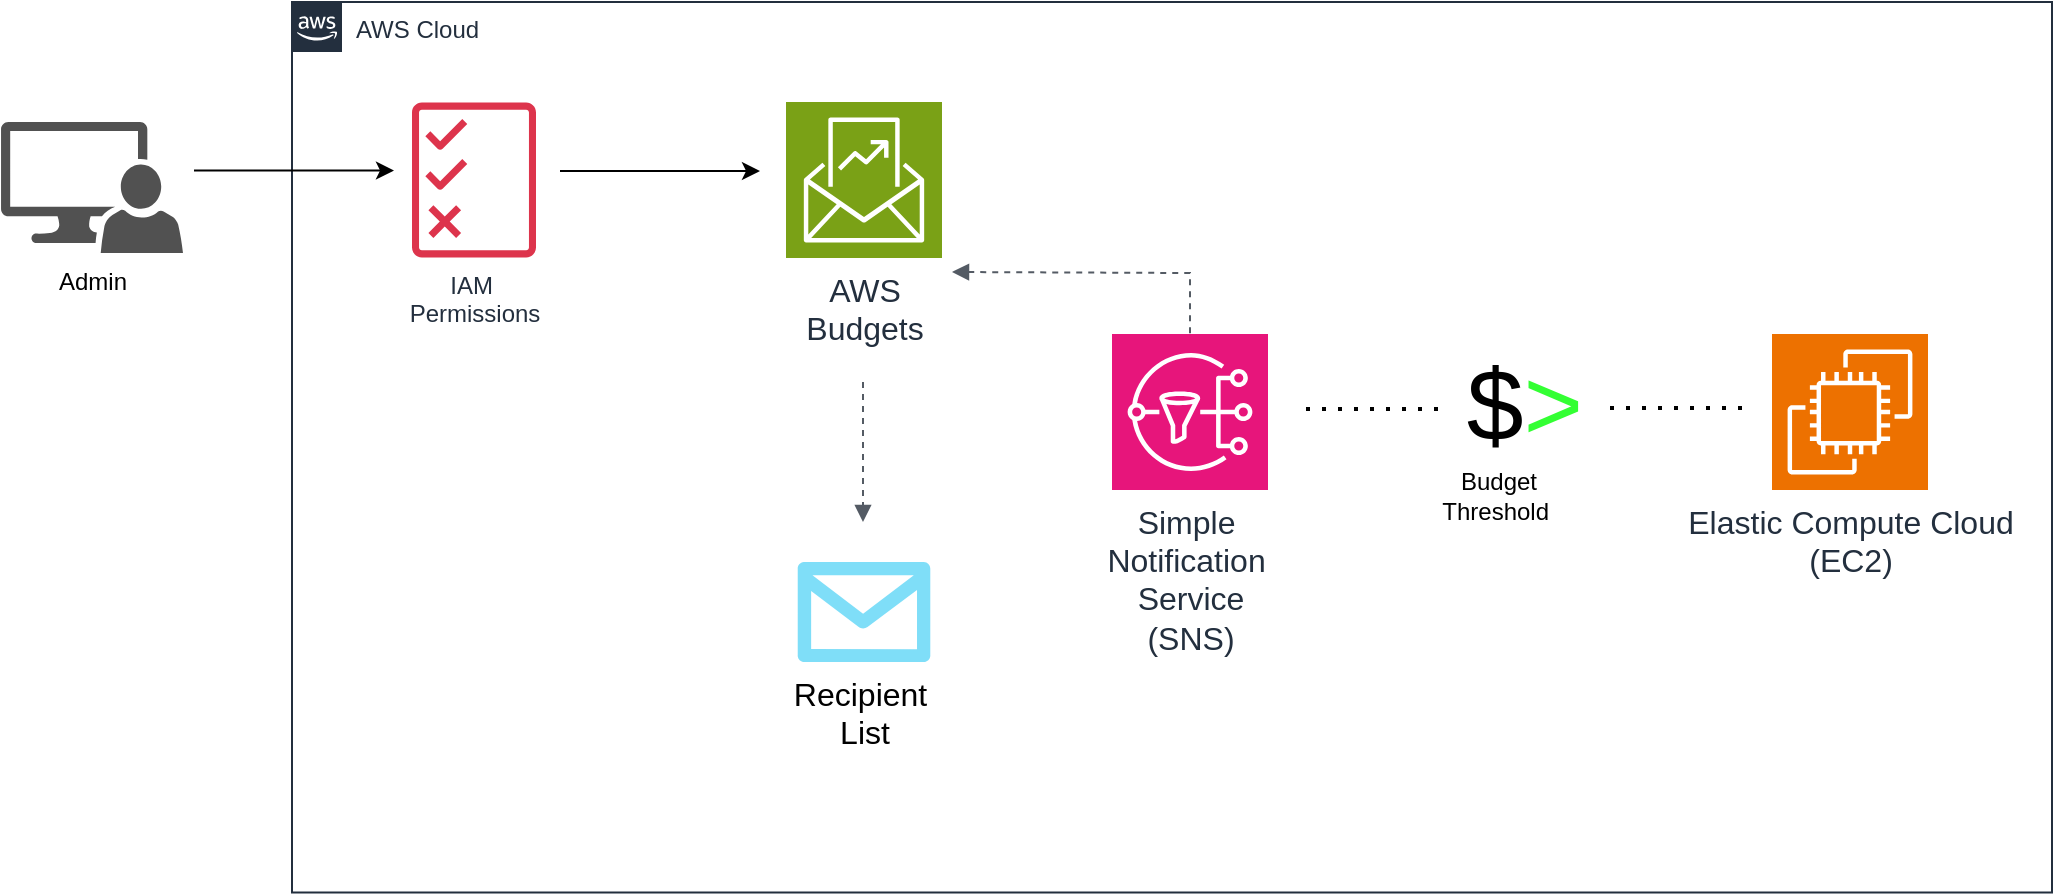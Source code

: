 <mxfile version="24.4.13" type="github">
  <diagram id="Ht1M8jgEwFfnCIfOTk4-" name="Page-1">
    <mxGraphModel dx="1366" dy="1508" grid="1" gridSize="10" guides="1" tooltips="1" connect="1" arrows="1" fold="1" page="1" pageScale="1" pageWidth="1169" pageHeight="827" math="0" shadow="0">
      <root>
        <mxCell id="0" />
        <mxCell id="1" parent="0" />
        <mxCell id="UEzPUAAOIrF-is8g5C7q-175" value="AWS Cloud" style="points=[[0,0],[0.25,0],[0.5,0],[0.75,0],[1,0],[1,0.25],[1,0.5],[1,0.75],[1,1],[0.75,1],[0.5,1],[0.25,1],[0,1],[0,0.75],[0,0.5],[0,0.25]];outlineConnect=0;gradientColor=none;html=1;whiteSpace=wrap;fontSize=12;fontStyle=0;shape=mxgraph.aws4.group;grIcon=mxgraph.aws4.group_aws_cloud_alt;strokeColor=#232F3E;fillColor=none;verticalAlign=top;align=left;spacingLeft=30;fontColor=#232F3E;dashed=0;labelBackgroundColor=#ffffff;container=1;pointerEvents=0;collapsible=0;recursiveResize=0;" parent="1" vertex="1">
          <mxGeometry x="270" y="-660" width="880" height="445.3" as="geometry" />
        </mxCell>
        <mxCell id="4ki6s9rbF5oXUOvjLeyN-1" value="&lt;font style=&quot;font-size: 16px;&quot;&gt;&lt;span style=&quot;&quot;&gt;AWS&lt;/span&gt;&lt;br&gt;&lt;font style=&quot;font-size: 16px;&quot;&gt;Budgets&lt;/font&gt;&lt;/font&gt;" style="sketch=0;points=[[0,0,0],[0.25,0,0],[0.5,0,0],[0.75,0,0],[1,0,0],[0,1,0],[0.25,1,0],[0.5,1,0],[0.75,1,0],[1,1,0],[0,0.25,0],[0,0.5,0],[0,0.75,0],[1,0.25,0],[1,0.5,0],[1,0.75,0]];outlineConnect=0;fontColor=#232F3E;fillColor=#7AA116;strokeColor=#ffffff;dashed=0;verticalLabelPosition=bottom;verticalAlign=top;align=center;html=1;fontSize=12;fontStyle=0;aspect=fixed;shape=mxgraph.aws4.resourceIcon;resIcon=mxgraph.aws4.budgets_2;" vertex="1" parent="UEzPUAAOIrF-is8g5C7q-175">
          <mxGeometry x="247" y="50" width="78" height="78" as="geometry" />
        </mxCell>
        <mxCell id="4ki6s9rbF5oXUOvjLeyN-23" value="&lt;font style=&quot;font-size: 16px;&quot;&gt;Recipient&amp;nbsp;&lt;/font&gt;&lt;div style=&quot;font-size: 16px;&quot;&gt;&lt;font style=&quot;font-size: 16px;&quot;&gt;List&lt;/font&gt;&lt;/div&gt;&lt;div style=&quot;font-size: 14px;&quot;&gt;&lt;br style=&quot;font-size: 14px;&quot;&gt;&lt;/div&gt;" style="verticalLabelPosition=bottom;html=1;verticalAlign=top;align=center;strokeColor=none;fillColor=#00BEF2;shape=mxgraph.azure.message;pointerEvents=1;fontSize=14;" vertex="1" parent="UEzPUAAOIrF-is8g5C7q-175">
          <mxGeometry x="252.67" y="280" width="66.67" height="50" as="geometry" />
        </mxCell>
        <mxCell id="4ki6s9rbF5oXUOvjLeyN-24" value="&lt;font style=&quot;font-size: 16px;&quot;&gt;Simple&amp;nbsp;&lt;/font&gt;&lt;div&gt;&lt;font style=&quot;font-size: 16px;&quot;&gt;Notification&amp;nbsp;&lt;/font&gt;&lt;/div&gt;&lt;div&gt;&lt;font style=&quot;font-size: 16px;&quot;&gt;Service&lt;/font&gt;&lt;div style=&quot;font-size: 16px;&quot;&gt;&lt;font style=&quot;font-size: 16px;&quot;&gt;(SNS)&lt;/font&gt;&lt;/div&gt;&lt;/div&gt;" style="sketch=0;points=[[0,0,0],[0.25,0,0],[0.5,0,0],[0.75,0,0],[1,0,0],[0,1,0],[0.25,1,0],[0.5,1,0],[0.75,1,0],[1,1,0],[0,0.25,0],[0,0.5,0],[0,0.75,0],[1,0.25,0],[1,0.5,0],[1,0.75,0]];outlineConnect=0;fontColor=#232F3E;fillColor=#E7157B;strokeColor=#ffffff;dashed=0;verticalLabelPosition=bottom;verticalAlign=top;align=center;html=1;fontSize=12;fontStyle=0;aspect=fixed;shape=mxgraph.aws4.resourceIcon;resIcon=mxgraph.aws4.sns;" vertex="1" parent="UEzPUAAOIrF-is8g5C7q-175">
          <mxGeometry x="410" y="166" width="78" height="78" as="geometry" />
        </mxCell>
        <mxCell id="4ki6s9rbF5oXUOvjLeyN-28" value="" style="edgeStyle=orthogonalEdgeStyle;html=1;endArrow=block;elbow=vertical;startArrow=none;endFill=1;strokeColor=#545B64;rounded=0;dashed=1;" edge="1" parent="UEzPUAAOIrF-is8g5C7q-175">
          <mxGeometry width="100" relative="1" as="geometry">
            <mxPoint x="285.5" y="190" as="sourcePoint" />
            <mxPoint x="285.5" y="260" as="targetPoint" />
          </mxGeometry>
        </mxCell>
        <mxCell id="4ki6s9rbF5oXUOvjLeyN-5" value="IAM&amp;nbsp;&lt;br&gt;Permissions" style="sketch=0;outlineConnect=0;fontColor=#232F3E;gradientColor=none;fillColor=#DD344C;strokeColor=none;dashed=0;verticalLabelPosition=bottom;verticalAlign=top;align=center;html=1;fontSize=12;fontStyle=0;aspect=fixed;pointerEvents=1;shape=mxgraph.aws4.permissions;" vertex="1" parent="UEzPUAAOIrF-is8g5C7q-175">
          <mxGeometry x="60" y="50" width="62" height="78" as="geometry" />
        </mxCell>
        <mxCell id="4ki6s9rbF5oXUOvjLeyN-34" value="" style="edgeStyle=none;orthogonalLoop=1;jettySize=auto;html=1;rounded=0;" edge="1" parent="UEzPUAAOIrF-is8g5C7q-175">
          <mxGeometry width="100" relative="1" as="geometry">
            <mxPoint x="134" y="84.5" as="sourcePoint" />
            <mxPoint x="234" y="84.5" as="targetPoint" />
            <Array as="points" />
          </mxGeometry>
        </mxCell>
        <mxCell id="4ki6s9rbF5oXUOvjLeyN-35" value="&lt;font style=&quot;font-size: 16px;&quot;&gt;Elastic Compute Cloud&lt;/font&gt;&lt;div&gt;&lt;font style=&quot;font-size: 16px;&quot;&gt;(EC2)&lt;/font&gt;&lt;/div&gt;" style="sketch=0;points=[[0,0,0],[0.25,0,0],[0.5,0,0],[0.75,0,0],[1,0,0],[0,1,0],[0.25,1,0],[0.5,1,0],[0.75,1,0],[1,1,0],[0,0.25,0],[0,0.5,0],[0,0.75,0],[1,0.25,0],[1,0.5,0],[1,0.75,0]];outlineConnect=0;fontColor=#232F3E;fillColor=#ED7100;strokeColor=#ffffff;dashed=0;verticalLabelPosition=bottom;verticalAlign=top;align=center;html=1;fontSize=12;fontStyle=0;aspect=fixed;shape=mxgraph.aws4.resourceIcon;resIcon=mxgraph.aws4.ec2;" vertex="1" parent="UEzPUAAOIrF-is8g5C7q-175">
          <mxGeometry x="740" y="166" width="78" height="78" as="geometry" />
        </mxCell>
        <mxCell id="4ki6s9rbF5oXUOvjLeyN-45" value="" style="endArrow=none;dashed=1;html=1;dashPattern=1 3;strokeWidth=2;rounded=0;" edge="1" parent="UEzPUAAOIrF-is8g5C7q-175">
          <mxGeometry width="50" height="50" relative="1" as="geometry">
            <mxPoint x="659" y="203" as="sourcePoint" />
            <mxPoint x="726" y="203" as="targetPoint" />
          </mxGeometry>
        </mxCell>
        <mxCell id="4ki6s9rbF5oXUOvjLeyN-36" value="&lt;font style=&quot;font-size: 51px;&quot;&gt;$&lt;font color=&quot;#33ff33&quot;&gt;&amp;gt;&lt;/font&gt;&amp;nbsp;&lt;/font&gt;" style="text;html=1;align=center;verticalAlign=middle;resizable=0;points=[];autosize=1;strokeColor=none;fillColor=none;" vertex="1" parent="UEzPUAAOIrF-is8g5C7q-175">
          <mxGeometry x="573" y="166" width="100" height="70" as="geometry" />
        </mxCell>
        <mxCell id="4ki6s9rbF5oXUOvjLeyN-46" value="" style="endArrow=none;dashed=1;html=1;dashPattern=1 3;strokeWidth=2;rounded=0;" edge="1" parent="UEzPUAAOIrF-is8g5C7q-175">
          <mxGeometry width="50" height="50" relative="1" as="geometry">
            <mxPoint x="507" y="203.5" as="sourcePoint" />
            <mxPoint x="574" y="203.5" as="targetPoint" />
          </mxGeometry>
        </mxCell>
        <mxCell id="4ki6s9rbF5oXUOvjLeyN-47" value="&lt;div&gt;&lt;br&gt;&lt;/div&gt;Budget&lt;div&gt;Threshold&amp;nbsp;&lt;/div&gt;" style="text;html=1;align=center;verticalAlign=middle;resizable=0;points=[];autosize=1;strokeColor=none;fillColor=none;" vertex="1" parent="UEzPUAAOIrF-is8g5C7q-175">
          <mxGeometry x="563" y="210" width="80" height="60" as="geometry" />
        </mxCell>
        <mxCell id="4ki6s9rbF5oXUOvjLeyN-26" value="" style="edgeStyle=orthogonalEdgeStyle;html=1;endArrow=none;elbow=vertical;startArrow=block;startFill=1;strokeColor=#545B64;rounded=0;dashed=1;" edge="1" parent="1" target="4ki6s9rbF5oXUOvjLeyN-24">
          <mxGeometry width="100" relative="1" as="geometry">
            <mxPoint x="600" y="-525" as="sourcePoint" />
            <mxPoint x="641" y="-526" as="targetPoint" />
          </mxGeometry>
        </mxCell>
        <mxCell id="4ki6s9rbF5oXUOvjLeyN-11" value="Admin" style="sketch=0;pointerEvents=1;shadow=0;dashed=0;html=1;strokeColor=none;labelPosition=center;verticalLabelPosition=bottom;verticalAlign=top;align=center;fillColor=#515151;shape=mxgraph.mscae.system_center.admin_console" vertex="1" parent="1">
          <mxGeometry x="124.52" y="-600" width="90.97" height="65.5" as="geometry" />
        </mxCell>
        <mxCell id="4ki6s9rbF5oXUOvjLeyN-33" value="" style="edgeStyle=none;orthogonalLoop=1;jettySize=auto;html=1;rounded=0;" edge="1" parent="1">
          <mxGeometry width="100" relative="1" as="geometry">
            <mxPoint x="221" y="-575.75" as="sourcePoint" />
            <mxPoint x="321" y="-575.75" as="targetPoint" />
            <Array as="points" />
          </mxGeometry>
        </mxCell>
      </root>
    </mxGraphModel>
  </diagram>
</mxfile>
